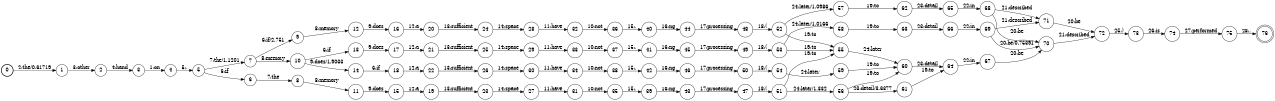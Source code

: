 digraph FST {
rankdir = LR;
size = "8.5,11";
label = "";
center = 1;
orientation = Portrait;
ranksep = "0.4";
nodesep = "0.25";
0 [label = "0", shape = circle, style = bold, fontsize = 14]
	0 -> 1 [label = "2:the/0.61719", fontsize = 14];
1 [label = "1", shape = circle, style = solid, fontsize = 14]
	1 -> 2 [label = "3:other", fontsize = 14];
2 [label = "2", shape = circle, style = solid, fontsize = 14]
	2 -> 3 [label = "4:hand", fontsize = 14];
3 [label = "3", shape = circle, style = solid, fontsize = 14]
	3 -> 4 [label = "1:on", fontsize = 14];
4 [label = "4", shape = circle, style = solid, fontsize = 14]
	4 -> 5 [label = "5:,", fontsize = 14];
5 [label = "5", shape = circle, style = solid, fontsize = 14]
	5 -> 7 [label = "7:the/1.1201", fontsize = 14];
	5 -> 6 [label = "6:if", fontsize = 14];
6 [label = "6", shape = circle, style = solid, fontsize = 14]
	6 -> 8 [label = "7:the", fontsize = 14];
7 [label = "7", shape = circle, style = solid, fontsize = 14]
	7 -> 9 [label = "6:if/2.751", fontsize = 14];
	7 -> 10 [label = "8:memory", fontsize = 14];
8 [label = "8", shape = circle, style = solid, fontsize = 14]
	8 -> 11 [label = "8:memory", fontsize = 14];
9 [label = "9", shape = circle, style = solid, fontsize = 14]
	9 -> 12 [label = "8:memory", fontsize = 14];
10 [label = "10", shape = circle, style = solid, fontsize = 14]
	10 -> 13 [label = "6:if", fontsize = 14];
	10 -> 14 [label = "9:does/1.9033", fontsize = 14];
11 [label = "11", shape = circle, style = solid, fontsize = 14]
	11 -> 15 [label = "9:does", fontsize = 14];
12 [label = "12", shape = circle, style = solid, fontsize = 14]
	12 -> 16 [label = "9:does", fontsize = 14];
13 [label = "13", shape = circle, style = solid, fontsize = 14]
	13 -> 17 [label = "9:does", fontsize = 14];
14 [label = "14", shape = circle, style = solid, fontsize = 14]
	14 -> 18 [label = "6:if", fontsize = 14];
15 [label = "15", shape = circle, style = solid, fontsize = 14]
	15 -> 19 [label = "12:a", fontsize = 14];
16 [label = "16", shape = circle, style = solid, fontsize = 14]
	16 -> 20 [label = "12:a", fontsize = 14];
17 [label = "17", shape = circle, style = solid, fontsize = 14]
	17 -> 21 [label = "12:a", fontsize = 14];
18 [label = "18", shape = circle, style = solid, fontsize = 14]
	18 -> 22 [label = "12:a", fontsize = 14];
19 [label = "19", shape = circle, style = solid, fontsize = 14]
	19 -> 23 [label = "13:sufficient", fontsize = 14];
20 [label = "20", shape = circle, style = solid, fontsize = 14]
	20 -> 24 [label = "13:sufficient", fontsize = 14];
21 [label = "21", shape = circle, style = solid, fontsize = 14]
	21 -> 25 [label = "13:sufficient", fontsize = 14];
22 [label = "22", shape = circle, style = solid, fontsize = 14]
	22 -> 26 [label = "13:sufficient", fontsize = 14];
23 [label = "23", shape = circle, style = solid, fontsize = 14]
	23 -> 27 [label = "14:space", fontsize = 14];
24 [label = "24", shape = circle, style = solid, fontsize = 14]
	24 -> 28 [label = "14:space", fontsize = 14];
25 [label = "25", shape = circle, style = solid, fontsize = 14]
	25 -> 29 [label = "14:space", fontsize = 14];
26 [label = "26", shape = circle, style = solid, fontsize = 14]
	26 -> 30 [label = "14:space", fontsize = 14];
27 [label = "27", shape = circle, style = solid, fontsize = 14]
	27 -> 31 [label = "11:have", fontsize = 14];
28 [label = "28", shape = circle, style = solid, fontsize = 14]
	28 -> 32 [label = "11:have", fontsize = 14];
29 [label = "29", shape = circle, style = solid, fontsize = 14]
	29 -> 33 [label = "11:have", fontsize = 14];
30 [label = "30", shape = circle, style = solid, fontsize = 14]
	30 -> 34 [label = "11:have", fontsize = 14];
31 [label = "31", shape = circle, style = solid, fontsize = 14]
	31 -> 35 [label = "10:not", fontsize = 14];
32 [label = "32", shape = circle, style = solid, fontsize = 14]
	32 -> 36 [label = "10:not", fontsize = 14];
33 [label = "33", shape = circle, style = solid, fontsize = 14]
	33 -> 37 [label = "10:not", fontsize = 14];
34 [label = "34", shape = circle, style = solid, fontsize = 14]
	34 -> 38 [label = "10:not", fontsize = 14];
35 [label = "35", shape = circle, style = solid, fontsize = 14]
	35 -> 39 [label = "15:,", fontsize = 14];
36 [label = "36", shape = circle, style = solid, fontsize = 14]
	36 -> 40 [label = "15:,", fontsize = 14];
37 [label = "37", shape = circle, style = solid, fontsize = 14]
	37 -> 41 [label = "15:,", fontsize = 14];
38 [label = "38", shape = circle, style = solid, fontsize = 14]
	38 -> 42 [label = "15:,", fontsize = 14];
39 [label = "39", shape = circle, style = solid, fontsize = 14]
	39 -> 43 [label = "16:ng", fontsize = 14];
40 [label = "40", shape = circle, style = solid, fontsize = 14]
	40 -> 44 [label = "16:ng", fontsize = 14];
41 [label = "41", shape = circle, style = solid, fontsize = 14]
	41 -> 45 [label = "16:ng", fontsize = 14];
42 [label = "42", shape = circle, style = solid, fontsize = 14]
	42 -> 46 [label = "16:ng", fontsize = 14];
43 [label = "43", shape = circle, style = solid, fontsize = 14]
	43 -> 47 [label = "17:processing", fontsize = 14];
44 [label = "44", shape = circle, style = solid, fontsize = 14]
	44 -> 48 [label = "17:processing", fontsize = 14];
45 [label = "45", shape = circle, style = solid, fontsize = 14]
	45 -> 49 [label = "17:processing", fontsize = 14];
46 [label = "46", shape = circle, style = solid, fontsize = 14]
	46 -> 50 [label = "17:processing", fontsize = 14];
47 [label = "47", shape = circle, style = solid, fontsize = 14]
	47 -> 51 [label = "18:(", fontsize = 14];
48 [label = "48", shape = circle, style = solid, fontsize = 14]
	48 -> 52 [label = "18:(", fontsize = 14];
49 [label = "49", shape = circle, style = solid, fontsize = 14]
	49 -> 53 [label = "18:(", fontsize = 14];
50 [label = "50", shape = circle, style = solid, fontsize = 14]
	50 -> 54 [label = "18:(", fontsize = 14];
51 [label = "51", shape = circle, style = solid, fontsize = 14]
	51 -> 55 [label = "19:to", fontsize = 14];
	51 -> 56 [label = "24:later/1.332", fontsize = 14];
52 [label = "52", shape = circle, style = solid, fontsize = 14]
	52 -> 55 [label = "19:to", fontsize = 14];
	52 -> 57 [label = "24:later/1.0986", fontsize = 14];
53 [label = "53", shape = circle, style = solid, fontsize = 14]
	53 -> 55 [label = "19:to", fontsize = 14];
	53 -> 58 [label = "24:later/1.0166", fontsize = 14];
54 [label = "54", shape = circle, style = solid, fontsize = 14]
	54 -> 59 [label = "24:later", fontsize = 14];
55 [label = "55", shape = circle, style = solid, fontsize = 14]
	55 -> 60 [label = "24:later", fontsize = 14];
56 [label = "56", shape = circle, style = solid, fontsize = 14]
	56 -> 60 [label = "19:to", fontsize = 14];
	56 -> 61 [label = "23:detail/3.6377", fontsize = 14];
57 [label = "57", shape = circle, style = solid, fontsize = 14]
	57 -> 62 [label = "19:to", fontsize = 14];
58 [label = "58", shape = circle, style = solid, fontsize = 14]
	58 -> 63 [label = "19:to", fontsize = 14];
59 [label = "59", shape = circle, style = solid, fontsize = 14]
	59 -> 60 [label = "19:to", fontsize = 14];
60 [label = "60", shape = circle, style = solid, fontsize = 14]
	60 -> 64 [label = "23:detail", fontsize = 14];
61 [label = "61", shape = circle, style = solid, fontsize = 14]
	61 -> 64 [label = "19:to", fontsize = 14];
62 [label = "62", shape = circle, style = solid, fontsize = 14]
	62 -> 65 [label = "23:detail", fontsize = 14];
63 [label = "63", shape = circle, style = solid, fontsize = 14]
	63 -> 66 [label = "23:detail", fontsize = 14];
64 [label = "64", shape = circle, style = solid, fontsize = 14]
	64 -> 67 [label = "22:in", fontsize = 14];
65 [label = "65", shape = circle, style = solid, fontsize = 14]
	65 -> 68 [label = "22:in", fontsize = 14];
66 [label = "66", shape = circle, style = solid, fontsize = 14]
	66 -> 69 [label = "22:in", fontsize = 14];
67 [label = "67", shape = circle, style = solid, fontsize = 14]
	67 -> 70 [label = "20:be", fontsize = 14];
68 [label = "68", shape = circle, style = solid, fontsize = 14]
	68 -> 70 [label = "20:be", fontsize = 14];
	68 -> 71 [label = "21:described", fontsize = 14];
69 [label = "69", shape = circle, style = solid, fontsize = 14]
	69 -> 70 [label = "20:be/0.75391", fontsize = 14];
	69 -> 71 [label = "21:described", fontsize = 14];
70 [label = "70", shape = circle, style = solid, fontsize = 14]
	70 -> 72 [label = "21:described", fontsize = 14];
71 [label = "71", shape = circle, style = solid, fontsize = 14]
	71 -> 72 [label = "20:be", fontsize = 14];
72 [label = "72", shape = circle, style = solid, fontsize = 14]
	72 -> 73 [label = "25:)", fontsize = 14];
73 [label = "73", shape = circle, style = solid, fontsize = 14]
	73 -> 74 [label = "26:is", fontsize = 14];
74 [label = "74", shape = circle, style = solid, fontsize = 14]
	74 -> 75 [label = "27:performed", fontsize = 14];
75 [label = "75", shape = circle, style = solid, fontsize = 14]
	75 -> 76 [label = "28:.", fontsize = 14];
76 [label = "76", shape = doublecircle, style = solid, fontsize = 14]
}
